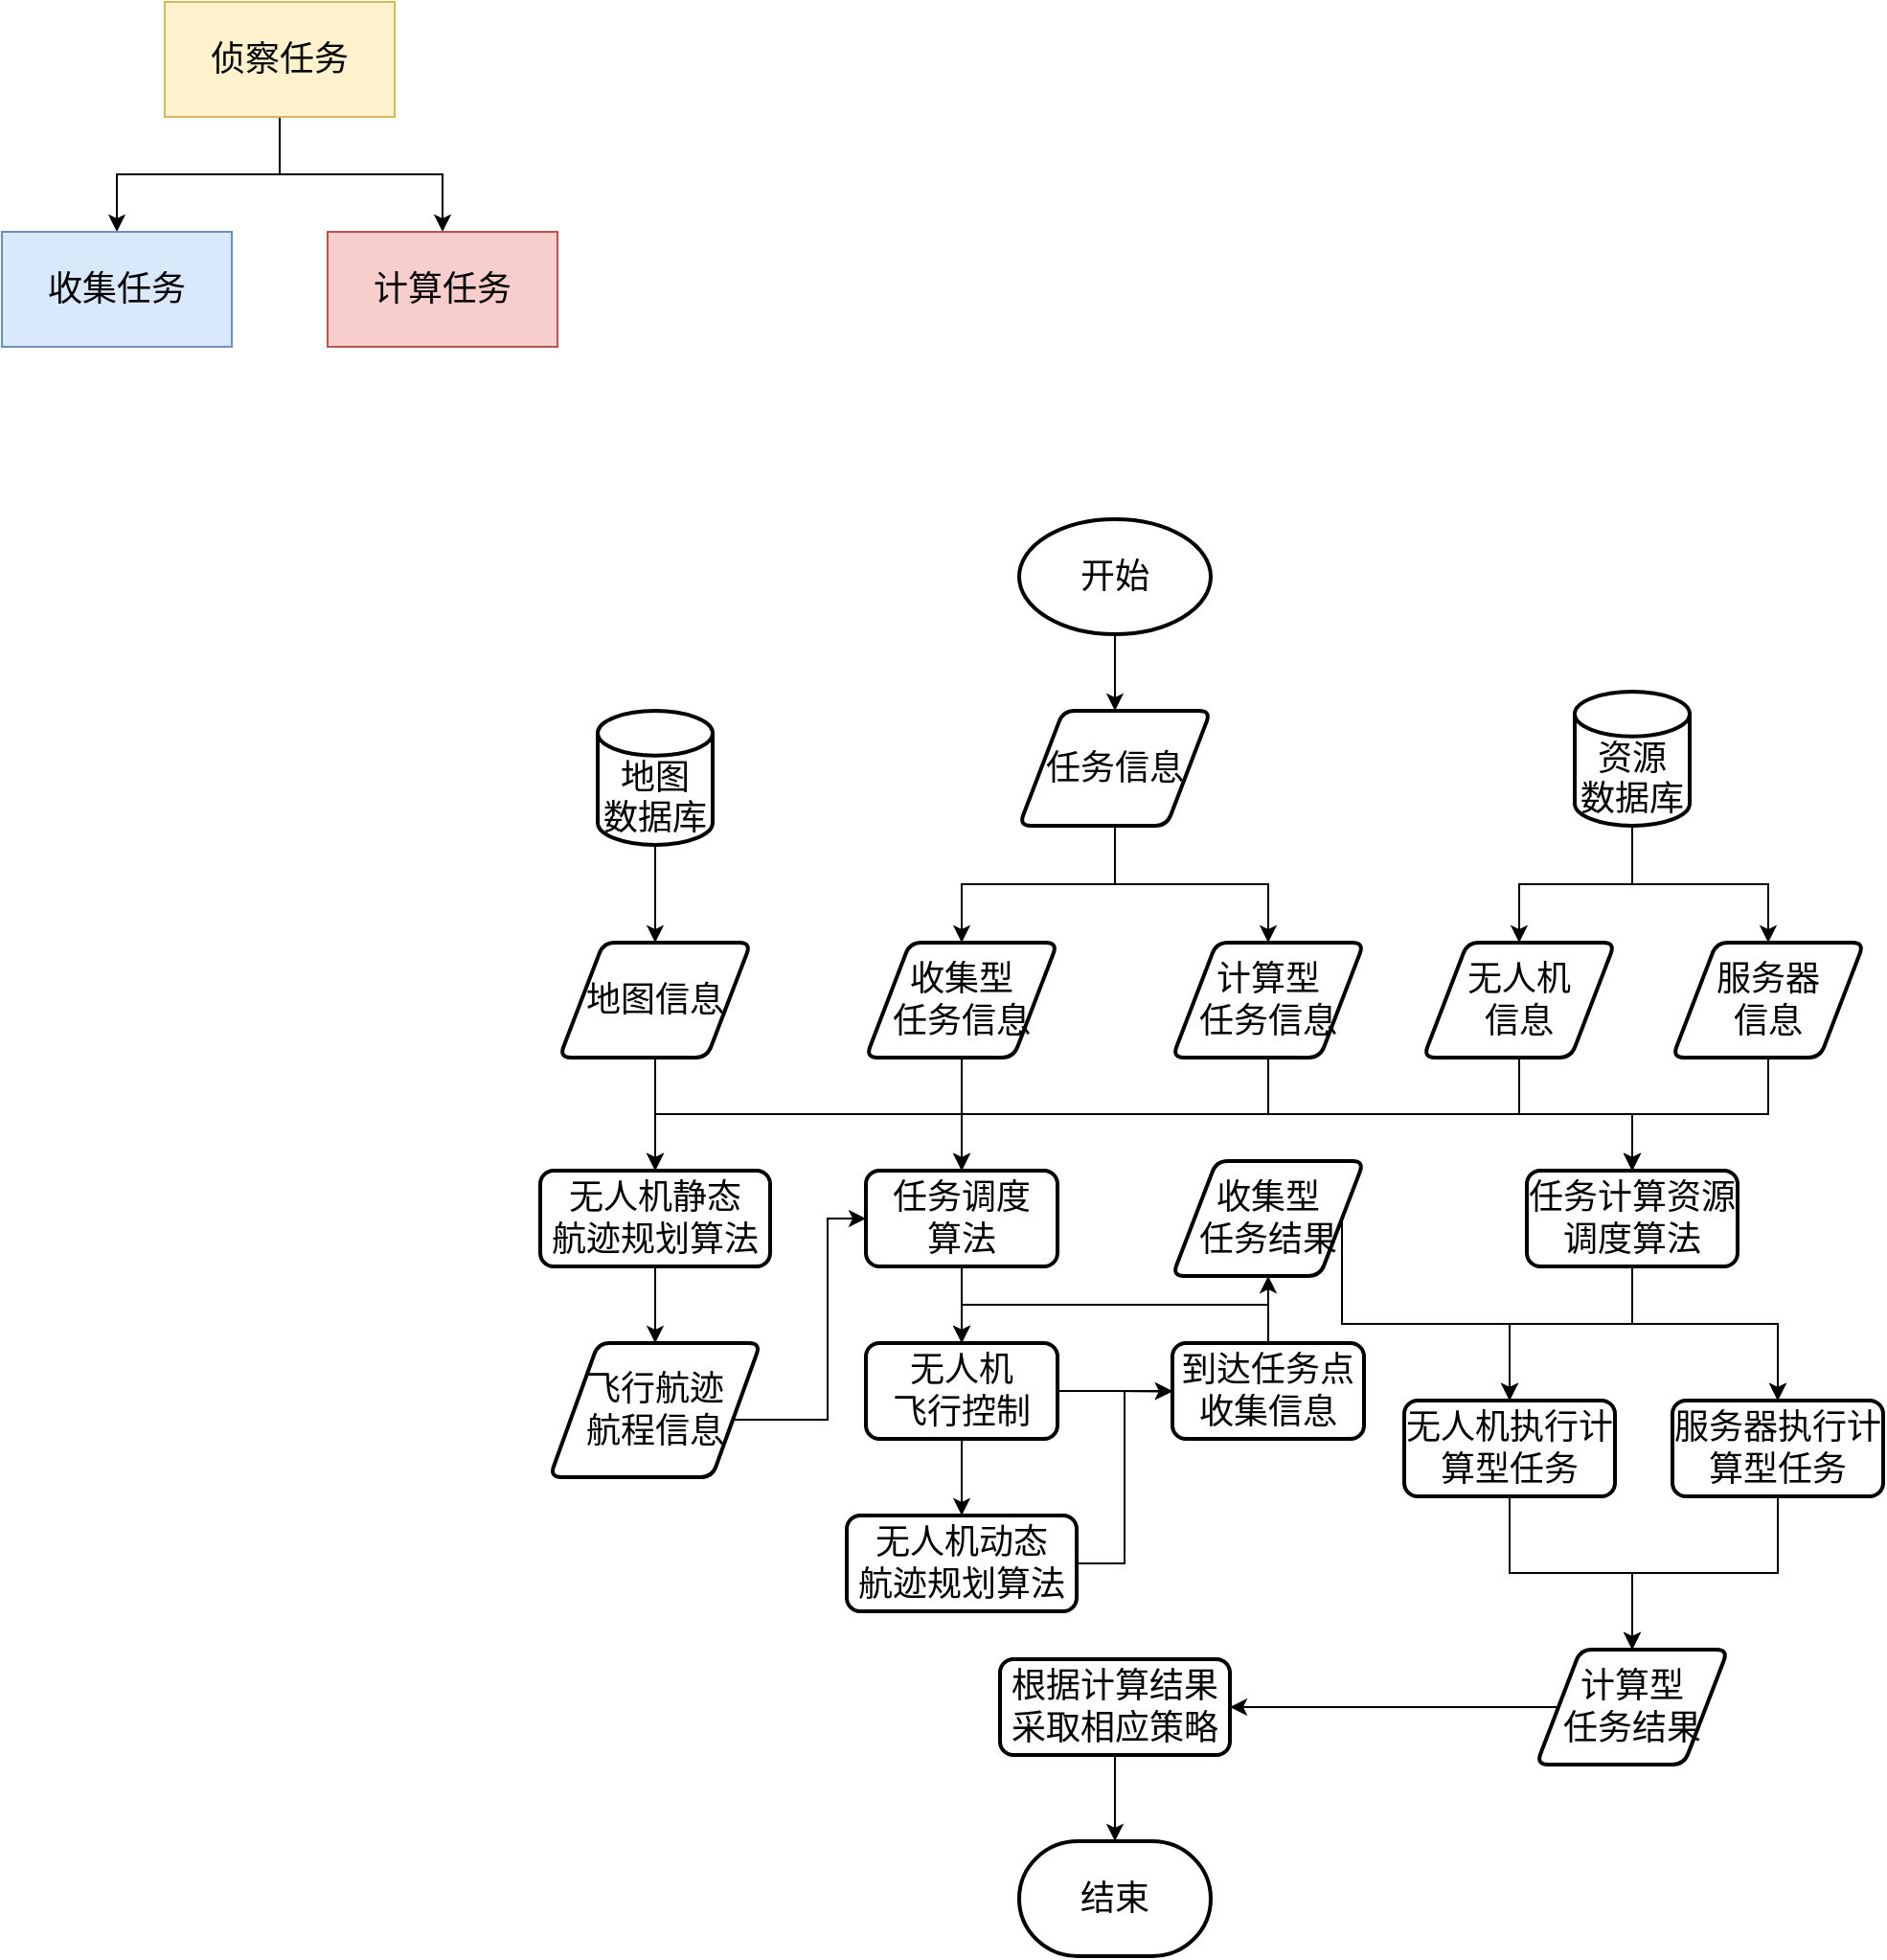 <mxfile version="18.0.6" type="device"><diagram id="ls8kDcxvhclWdrMPhqlD" name="第 1 页"><mxGraphModel dx="1185" dy="729" grid="1" gridSize="10" guides="1" tooltips="1" connect="1" arrows="1" fold="1" page="1" pageScale="1" pageWidth="827" pageHeight="1169" math="0" shadow="0"><root><mxCell id="0"/><mxCell id="1" parent="0"/><mxCell id="FdmHvX8s_aSkpZ8n-HjB-4" style="edgeStyle=orthogonalEdgeStyle;rounded=0;orthogonalLoop=1;jettySize=auto;html=1;exitX=0.5;exitY=1;exitDx=0;exitDy=0;entryX=0.5;entryY=0;entryDx=0;entryDy=0;fontSize=18;" parent="1" source="FdmHvX8s_aSkpZ8n-HjB-1" target="FdmHvX8s_aSkpZ8n-HjB-3" edge="1"><mxGeometry relative="1" as="geometry"/></mxCell><mxCell id="FdmHvX8s_aSkpZ8n-HjB-5" style="edgeStyle=orthogonalEdgeStyle;rounded=0;orthogonalLoop=1;jettySize=auto;html=1;exitX=0.5;exitY=1;exitDx=0;exitDy=0;entryX=0.5;entryY=0;entryDx=0;entryDy=0;fontSize=18;" parent="1" source="FdmHvX8s_aSkpZ8n-HjB-1" target="FdmHvX8s_aSkpZ8n-HjB-2" edge="1"><mxGeometry relative="1" as="geometry"/></mxCell><mxCell id="FdmHvX8s_aSkpZ8n-HjB-1" value="侦察任务" style="rounded=0;whiteSpace=wrap;html=1;fontSize=18;fillColor=#fff2cc;strokeColor=#d6b656;" parent="1" vertex="1"><mxGeometry x="354" y="40" width="120" height="60" as="geometry"/></mxCell><mxCell id="FdmHvX8s_aSkpZ8n-HjB-2" value="计算任务" style="rounded=0;whiteSpace=wrap;html=1;fontSize=18;fillColor=#f8cecc;strokeColor=#b85450;" parent="1" vertex="1"><mxGeometry x="439" y="160" width="120" height="60" as="geometry"/></mxCell><mxCell id="FdmHvX8s_aSkpZ8n-HjB-3" value="收集任务" style="rounded=0;whiteSpace=wrap;html=1;fontSize=18;fillColor=#dae8fc;strokeColor=#6c8ebf;" parent="1" vertex="1"><mxGeometry x="269" y="160" width="120" height="60" as="geometry"/></mxCell><mxCell id="At9tZDyokttXw2EhnbKj-4" style="edgeStyle=orthogonalEdgeStyle;rounded=0;orthogonalLoop=1;jettySize=auto;html=1;exitX=0.5;exitY=1;exitDx=0;exitDy=0;exitPerimeter=0;entryX=0.5;entryY=0;entryDx=0;entryDy=0;fontSize=18;" parent="1" source="At9tZDyokttXw2EhnbKj-1" target="At9tZDyokttXw2EhnbKj-3" edge="1"><mxGeometry relative="1" as="geometry"/></mxCell><mxCell id="At9tZDyokttXw2EhnbKj-1" value="&lt;font style=&quot;font-size: 18px;&quot;&gt;开始&lt;/font&gt;" style="strokeWidth=2;html=1;shape=mxgraph.flowchart.start_1;whiteSpace=wrap;" parent="1" vertex="1"><mxGeometry x="800" y="310" width="100" height="60" as="geometry"/></mxCell><mxCell id="At9tZDyokttXw2EhnbKj-2" value="结束" style="strokeWidth=2;html=1;shape=mxgraph.flowchart.terminator;whiteSpace=wrap;fontSize=18;" parent="1" vertex="1"><mxGeometry x="800" y="1000" width="100" height="60" as="geometry"/></mxCell><mxCell id="At9tZDyokttXw2EhnbKj-8" style="edgeStyle=orthogonalEdgeStyle;rounded=0;orthogonalLoop=1;jettySize=auto;html=1;exitX=0.5;exitY=1;exitDx=0;exitDy=0;entryX=0.5;entryY=0;entryDx=0;entryDy=0;fontSize=18;" parent="1" source="At9tZDyokttXw2EhnbKj-3" target="At9tZDyokttXw2EhnbKj-6" edge="1"><mxGeometry relative="1" as="geometry"/></mxCell><mxCell id="At9tZDyokttXw2EhnbKj-9" style="edgeStyle=orthogonalEdgeStyle;rounded=0;orthogonalLoop=1;jettySize=auto;html=1;exitX=0.5;exitY=1;exitDx=0;exitDy=0;entryX=0.5;entryY=0;entryDx=0;entryDy=0;fontSize=18;" parent="1" source="At9tZDyokttXw2EhnbKj-3" target="At9tZDyokttXw2EhnbKj-5" edge="1"><mxGeometry relative="1" as="geometry"/></mxCell><mxCell id="At9tZDyokttXw2EhnbKj-3" value="任务信息" style="shape=parallelogram;html=1;strokeWidth=2;perimeter=parallelogramPerimeter;whiteSpace=wrap;rounded=1;arcSize=12;size=0.23;fontSize=18;" parent="1" vertex="1"><mxGeometry x="800" y="410" width="100" height="60" as="geometry"/></mxCell><mxCell id="At9tZDyokttXw2EhnbKj-65" style="edgeStyle=orthogonalEdgeStyle;rounded=0;orthogonalLoop=1;jettySize=auto;html=1;exitX=0.5;exitY=1;exitDx=0;exitDy=0;entryX=0.5;entryY=0;entryDx=0;entryDy=0;fontSize=18;" parent="1" source="At9tZDyokttXw2EhnbKj-5" target="At9tZDyokttXw2EhnbKj-44" edge="1"><mxGeometry relative="1" as="geometry"/></mxCell><mxCell id="At9tZDyokttXw2EhnbKj-5" value="计算型&lt;br&gt;任务信息" style="shape=parallelogram;html=1;strokeWidth=2;perimeter=parallelogramPerimeter;whiteSpace=wrap;rounded=1;arcSize=12;size=0.23;fontSize=18;" parent="1" vertex="1"><mxGeometry x="880" y="531" width="100" height="60" as="geometry"/></mxCell><mxCell id="At9tZDyokttXw2EhnbKj-18" style="edgeStyle=orthogonalEdgeStyle;rounded=0;orthogonalLoop=1;jettySize=auto;html=1;exitX=0.5;exitY=1;exitDx=0;exitDy=0;entryX=0.5;entryY=0;entryDx=0;entryDy=0;fontSize=18;" parent="1" source="At9tZDyokttXw2EhnbKj-6" target="At9tZDyokttXw2EhnbKj-16" edge="1"><mxGeometry relative="1" as="geometry"/></mxCell><mxCell id="At9tZDyokttXw2EhnbKj-25" style="edgeStyle=orthogonalEdgeStyle;rounded=0;orthogonalLoop=1;jettySize=auto;html=1;exitX=0.5;exitY=1;exitDx=0;exitDy=0;entryX=0.5;entryY=0;entryDx=0;entryDy=0;fontSize=18;" parent="1" source="At9tZDyokttXw2EhnbKj-6" target="At9tZDyokttXw2EhnbKj-21" edge="1"><mxGeometry relative="1" as="geometry"/></mxCell><mxCell id="At9tZDyokttXw2EhnbKj-6" value="收集型&lt;br&gt;任务信息" style="shape=parallelogram;html=1;strokeWidth=2;perimeter=parallelogramPerimeter;whiteSpace=wrap;rounded=1;arcSize=12;size=0.23;fontSize=18;" parent="1" vertex="1"><mxGeometry x="720" y="531" width="100" height="60" as="geometry"/></mxCell><mxCell id="At9tZDyokttXw2EhnbKj-12" style="edgeStyle=orthogonalEdgeStyle;rounded=0;orthogonalLoop=1;jettySize=auto;html=1;exitX=0.5;exitY=1;exitDx=0;exitDy=0;exitPerimeter=0;entryX=0.5;entryY=0;entryDx=0;entryDy=0;fontSize=18;" parent="1" source="At9tZDyokttXw2EhnbKj-10" target="At9tZDyokttXw2EhnbKj-11" edge="1"><mxGeometry relative="1" as="geometry"/></mxCell><mxCell id="At9tZDyokttXw2EhnbKj-10" value="&lt;br&gt;地图&lt;br&gt;数据库" style="strokeWidth=2;html=1;shape=mxgraph.flowchart.database;whiteSpace=wrap;fontSize=18;" parent="1" vertex="1"><mxGeometry x="580" y="410" width="60" height="70" as="geometry"/></mxCell><mxCell id="At9tZDyokttXw2EhnbKj-17" style="edgeStyle=orthogonalEdgeStyle;rounded=0;orthogonalLoop=1;jettySize=auto;html=1;exitX=0.5;exitY=1;exitDx=0;exitDy=0;entryX=0.5;entryY=0;entryDx=0;entryDy=0;fontSize=18;" parent="1" source="At9tZDyokttXw2EhnbKj-11" target="At9tZDyokttXw2EhnbKj-16" edge="1"><mxGeometry relative="1" as="geometry"/></mxCell><mxCell id="At9tZDyokttXw2EhnbKj-11" value="地图信息" style="shape=parallelogram;html=1;strokeWidth=2;perimeter=parallelogramPerimeter;whiteSpace=wrap;rounded=1;arcSize=12;size=0.23;fontSize=18;" parent="1" vertex="1"><mxGeometry x="560" y="531" width="100" height="60" as="geometry"/></mxCell><mxCell id="At9tZDyokttXw2EhnbKj-13" style="edgeStyle=orthogonalEdgeStyle;rounded=0;orthogonalLoop=1;jettySize=auto;html=1;exitX=0.5;exitY=1;exitDx=0;exitDy=0;exitPerimeter=0;entryX=0.5;entryY=0;entryDx=0;entryDy=0;fontSize=18;" parent="1" source="At9tZDyokttXw2EhnbKj-14" target="At9tZDyokttXw2EhnbKj-15" edge="1"><mxGeometry relative="1" as="geometry"/></mxCell><mxCell id="At9tZDyokttXw2EhnbKj-30" style="edgeStyle=orthogonalEdgeStyle;rounded=0;orthogonalLoop=1;jettySize=auto;html=1;exitX=0.5;exitY=1;exitDx=0;exitDy=0;exitPerimeter=0;entryX=0.5;entryY=0;entryDx=0;entryDy=0;fontSize=18;" parent="1" source="At9tZDyokttXw2EhnbKj-14" target="At9tZDyokttXw2EhnbKj-29" edge="1"><mxGeometry relative="1" as="geometry"/></mxCell><mxCell id="At9tZDyokttXw2EhnbKj-14" value="&lt;br&gt;资源&lt;br&gt;数据库" style="strokeWidth=2;html=1;shape=mxgraph.flowchart.database;whiteSpace=wrap;fontSize=18;" parent="1" vertex="1"><mxGeometry x="1090" y="400" width="60" height="70" as="geometry"/></mxCell><mxCell id="At9tZDyokttXw2EhnbKj-31" style="edgeStyle=orthogonalEdgeStyle;rounded=0;orthogonalLoop=1;jettySize=auto;html=1;exitX=0.5;exitY=1;exitDx=0;exitDy=0;entryX=0.5;entryY=0;entryDx=0;entryDy=0;fontSize=18;" parent="1" source="At9tZDyokttXw2EhnbKj-15" target="At9tZDyokttXw2EhnbKj-21" edge="1"><mxGeometry relative="1" as="geometry"/></mxCell><mxCell id="At9tZDyokttXw2EhnbKj-46" style="edgeStyle=orthogonalEdgeStyle;rounded=0;orthogonalLoop=1;jettySize=auto;html=1;exitX=0.5;exitY=1;exitDx=0;exitDy=0;entryX=0.5;entryY=0;entryDx=0;entryDy=0;fontSize=18;" parent="1" source="At9tZDyokttXw2EhnbKj-15" target="At9tZDyokttXw2EhnbKj-44" edge="1"><mxGeometry relative="1" as="geometry"/></mxCell><mxCell id="At9tZDyokttXw2EhnbKj-15" value="无人机&lt;br&gt;信息" style="shape=parallelogram;html=1;strokeWidth=2;perimeter=parallelogramPerimeter;whiteSpace=wrap;rounded=1;arcSize=12;size=0.23;fontSize=18;" parent="1" vertex="1"><mxGeometry x="1011" y="531" width="100" height="60" as="geometry"/></mxCell><mxCell id="At9tZDyokttXw2EhnbKj-22" style="edgeStyle=orthogonalEdgeStyle;rounded=0;orthogonalLoop=1;jettySize=auto;html=1;exitX=0.5;exitY=1;exitDx=0;exitDy=0;entryX=0.5;entryY=0;entryDx=0;entryDy=0;fontSize=18;" parent="1" source="At9tZDyokttXw2EhnbKj-16" target="At9tZDyokttXw2EhnbKj-19" edge="1"><mxGeometry relative="1" as="geometry"/></mxCell><mxCell id="At9tZDyokttXw2EhnbKj-16" value="无人机静态&lt;br&gt;航迹规划算法" style="rounded=1;whiteSpace=wrap;html=1;absoluteArcSize=1;arcSize=14;strokeWidth=2;fontSize=18;" parent="1" vertex="1"><mxGeometry x="550" y="650" width="120" height="50" as="geometry"/></mxCell><mxCell id="At9tZDyokttXw2EhnbKj-24" style="edgeStyle=orthogonalEdgeStyle;rounded=0;orthogonalLoop=1;jettySize=auto;html=1;exitX=1;exitY=0.75;exitDx=0;exitDy=0;entryX=0;entryY=0.5;entryDx=0;entryDy=0;fontSize=18;" parent="1" source="At9tZDyokttXw2EhnbKj-19" target="At9tZDyokttXw2EhnbKj-21" edge="1"><mxGeometry relative="1" as="geometry"><Array as="points"><mxPoint x="700" y="780"/><mxPoint x="700" y="675"/></Array></mxGeometry></mxCell><mxCell id="At9tZDyokttXw2EhnbKj-19" value="飞行航迹&lt;br&gt;航程信息" style="shape=parallelogram;html=1;strokeWidth=2;perimeter=parallelogramPerimeter;whiteSpace=wrap;rounded=1;arcSize=12;size=0.23;fontSize=18;" parent="1" vertex="1"><mxGeometry x="555" y="740" width="110" height="70" as="geometry"/></mxCell><mxCell id="At9tZDyokttXw2EhnbKj-35" style="edgeStyle=orthogonalEdgeStyle;rounded=0;orthogonalLoop=1;jettySize=auto;html=1;exitX=0.5;exitY=1;exitDx=0;exitDy=0;fontSize=18;" parent="1" source="At9tZDyokttXw2EhnbKj-21" target="At9tZDyokttXw2EhnbKj-34" edge="1"><mxGeometry relative="1" as="geometry"/></mxCell><mxCell id="At9tZDyokttXw2EhnbKj-21" value="任务调度&lt;br&gt;算法" style="rounded=1;whiteSpace=wrap;html=1;absoluteArcSize=1;arcSize=14;strokeWidth=2;fontSize=18;" parent="1" vertex="1"><mxGeometry x="720" y="650" width="100" height="50" as="geometry"/></mxCell><mxCell id="At9tZDyokttXw2EhnbKj-47" style="edgeStyle=orthogonalEdgeStyle;rounded=0;orthogonalLoop=1;jettySize=auto;html=1;exitX=0.5;exitY=1;exitDx=0;exitDy=0;entryX=0.5;entryY=0;entryDx=0;entryDy=0;fontSize=18;" parent="1" source="At9tZDyokttXw2EhnbKj-29" target="At9tZDyokttXw2EhnbKj-44" edge="1"><mxGeometry relative="1" as="geometry"/></mxCell><mxCell id="At9tZDyokttXw2EhnbKj-29" value="服务器&lt;br&gt;信息" style="shape=parallelogram;html=1;strokeWidth=2;perimeter=parallelogramPerimeter;whiteSpace=wrap;rounded=1;arcSize=12;size=0.23;fontSize=18;" parent="1" vertex="1"><mxGeometry x="1141" y="531" width="100" height="60" as="geometry"/></mxCell><mxCell id="At9tZDyokttXw2EhnbKj-37" style="edgeStyle=orthogonalEdgeStyle;rounded=0;orthogonalLoop=1;jettySize=auto;html=1;exitX=0.5;exitY=1;exitDx=0;exitDy=0;entryX=0.5;entryY=0;entryDx=0;entryDy=0;fontSize=18;" parent="1" source="At9tZDyokttXw2EhnbKj-34" target="At9tZDyokttXw2EhnbKj-36" edge="1"><mxGeometry relative="1" as="geometry"/></mxCell><mxCell id="At9tZDyokttXw2EhnbKj-43" style="edgeStyle=orthogonalEdgeStyle;rounded=0;orthogonalLoop=1;jettySize=auto;html=1;exitX=1;exitY=0.5;exitDx=0;exitDy=0;fontSize=18;" parent="1" source="At9tZDyokttXw2EhnbKj-34" edge="1"><mxGeometry relative="1" as="geometry"><mxPoint x="880" y="765.276" as="targetPoint"/></mxGeometry></mxCell><mxCell id="At9tZDyokttXw2EhnbKj-34" value="无人机&lt;br&gt;飞行控制" style="rounded=1;whiteSpace=wrap;html=1;absoluteArcSize=1;arcSize=14;strokeWidth=2;fontSize=18;" parent="1" vertex="1"><mxGeometry x="720" y="740" width="100" height="50" as="geometry"/></mxCell><mxCell id="At9tZDyokttXw2EhnbKj-41" style="edgeStyle=orthogonalEdgeStyle;rounded=0;orthogonalLoop=1;jettySize=auto;html=1;exitX=1;exitY=0.5;exitDx=0;exitDy=0;entryX=0;entryY=0.5;entryDx=0;entryDy=0;fontSize=18;" parent="1" source="At9tZDyokttXw2EhnbKj-36" target="At9tZDyokttXw2EhnbKj-40" edge="1"><mxGeometry relative="1" as="geometry"/></mxCell><mxCell id="At9tZDyokttXw2EhnbKj-36" value="无人机动态&lt;br&gt;航迹规划算法" style="rounded=1;whiteSpace=wrap;html=1;absoluteArcSize=1;arcSize=14;strokeWidth=2;fontSize=18;" parent="1" vertex="1"><mxGeometry x="710" y="830" width="120" height="50" as="geometry"/></mxCell><mxCell id="At9tZDyokttXw2EhnbKj-66" style="edgeStyle=orthogonalEdgeStyle;rounded=0;orthogonalLoop=1;jettySize=auto;html=1;exitX=1;exitY=0.5;exitDx=0;exitDy=0;entryX=0.5;entryY=0;entryDx=0;entryDy=0;fontSize=18;" parent="1" source="At9tZDyokttXw2EhnbKj-38" target="At9tZDyokttXw2EhnbKj-48" edge="1"><mxGeometry relative="1" as="geometry"><Array as="points"><mxPoint x="969" y="730"/><mxPoint x="1056" y="730"/></Array></mxGeometry></mxCell><mxCell id="At9tZDyokttXw2EhnbKj-67" style="edgeStyle=orthogonalEdgeStyle;rounded=0;orthogonalLoop=1;jettySize=auto;html=1;exitX=1;exitY=0.5;exitDx=0;exitDy=0;entryX=0.5;entryY=0;entryDx=0;entryDy=0;fontSize=18;" parent="1" source="At9tZDyokttXw2EhnbKj-38" target="At9tZDyokttXw2EhnbKj-49" edge="1"><mxGeometry relative="1" as="geometry"><Array as="points"><mxPoint x="969" y="730"/><mxPoint x="1196" y="730"/></Array></mxGeometry></mxCell><mxCell id="At9tZDyokttXw2EhnbKj-38" value="收集型&lt;br&gt;任务结果" style="shape=parallelogram;html=1;strokeWidth=2;perimeter=parallelogramPerimeter;whiteSpace=wrap;rounded=1;arcSize=12;size=0.23;fontSize=18;" parent="1" vertex="1"><mxGeometry x="880" y="645" width="100" height="60" as="geometry"/></mxCell><mxCell id="At9tZDyokttXw2EhnbKj-42" style="edgeStyle=orthogonalEdgeStyle;rounded=0;orthogonalLoop=1;jettySize=auto;html=1;exitX=0.5;exitY=0;exitDx=0;exitDy=0;entryX=0.5;entryY=1;entryDx=0;entryDy=0;fontSize=18;" parent="1" source="At9tZDyokttXw2EhnbKj-40" target="At9tZDyokttXw2EhnbKj-38" edge="1"><mxGeometry relative="1" as="geometry"/></mxCell><mxCell id="At9tZDyokttXw2EhnbKj-60" style="edgeStyle=orthogonalEdgeStyle;rounded=0;orthogonalLoop=1;jettySize=auto;html=1;exitX=0.5;exitY=0;exitDx=0;exitDy=0;entryX=0.5;entryY=0;entryDx=0;entryDy=0;fontSize=18;" parent="1" source="At9tZDyokttXw2EhnbKj-40" target="At9tZDyokttXw2EhnbKj-34" edge="1"><mxGeometry relative="1" as="geometry"/></mxCell><mxCell id="At9tZDyokttXw2EhnbKj-40" value="到达任务点&lt;br&gt;收集信息" style="rounded=1;whiteSpace=wrap;html=1;absoluteArcSize=1;arcSize=14;strokeWidth=2;fontSize=18;" parent="1" vertex="1"><mxGeometry x="880" y="740" width="100" height="50" as="geometry"/></mxCell><mxCell id="At9tZDyokttXw2EhnbKj-50" style="edgeStyle=orthogonalEdgeStyle;rounded=0;orthogonalLoop=1;jettySize=auto;html=1;exitX=0.5;exitY=1;exitDx=0;exitDy=0;entryX=0.5;entryY=0;entryDx=0;entryDy=0;fontSize=18;" parent="1" source="At9tZDyokttXw2EhnbKj-44" target="At9tZDyokttXw2EhnbKj-48" edge="1"><mxGeometry relative="1" as="geometry"><Array as="points"><mxPoint x="1120" y="730"/><mxPoint x="1056" y="730"/></Array></mxGeometry></mxCell><mxCell id="At9tZDyokttXw2EhnbKj-51" style="edgeStyle=orthogonalEdgeStyle;rounded=0;orthogonalLoop=1;jettySize=auto;html=1;exitX=0.5;exitY=1;exitDx=0;exitDy=0;entryX=0.5;entryY=0;entryDx=0;entryDy=0;fontSize=18;" parent="1" source="At9tZDyokttXw2EhnbKj-44" target="At9tZDyokttXw2EhnbKj-49" edge="1"><mxGeometry relative="1" as="geometry"><Array as="points"><mxPoint x="1120" y="730"/><mxPoint x="1196" y="730"/></Array></mxGeometry></mxCell><mxCell id="At9tZDyokttXw2EhnbKj-44" value="任务计算资源调度算法" style="rounded=1;whiteSpace=wrap;html=1;absoluteArcSize=1;arcSize=14;strokeWidth=2;fontSize=18;" parent="1" vertex="1"><mxGeometry x="1065" y="650" width="110" height="50" as="geometry"/></mxCell><mxCell id="At9tZDyokttXw2EhnbKj-58" style="edgeStyle=orthogonalEdgeStyle;rounded=0;orthogonalLoop=1;jettySize=auto;html=1;exitX=0.5;exitY=1;exitDx=0;exitDy=0;entryX=0.5;entryY=0;entryDx=0;entryDy=0;fontSize=18;" parent="1" source="At9tZDyokttXw2EhnbKj-48" target="At9tZDyokttXw2EhnbKj-56" edge="1"><mxGeometry relative="1" as="geometry"/></mxCell><mxCell id="At9tZDyokttXw2EhnbKj-48" value="无人机执行计算型任务" style="rounded=1;whiteSpace=wrap;html=1;absoluteArcSize=1;arcSize=14;strokeWidth=2;fontSize=18;" parent="1" vertex="1"><mxGeometry x="1001" y="770" width="110" height="50" as="geometry"/></mxCell><mxCell id="At9tZDyokttXw2EhnbKj-59" style="edgeStyle=orthogonalEdgeStyle;rounded=0;orthogonalLoop=1;jettySize=auto;html=1;exitX=0.5;exitY=1;exitDx=0;exitDy=0;entryX=0.5;entryY=0;entryDx=0;entryDy=0;fontSize=18;" parent="1" source="At9tZDyokttXw2EhnbKj-49" target="At9tZDyokttXw2EhnbKj-56" edge="1"><mxGeometry relative="1" as="geometry"/></mxCell><mxCell id="At9tZDyokttXw2EhnbKj-49" value="服务器执行计算型任务" style="rounded=1;whiteSpace=wrap;html=1;absoluteArcSize=1;arcSize=14;strokeWidth=2;fontSize=18;" parent="1" vertex="1"><mxGeometry x="1141" y="770" width="110" height="50" as="geometry"/></mxCell><mxCell id="At9tZDyokttXw2EhnbKj-63" style="edgeStyle=orthogonalEdgeStyle;rounded=0;orthogonalLoop=1;jettySize=auto;html=1;exitX=0;exitY=0.5;exitDx=0;exitDy=0;entryX=1;entryY=0.5;entryDx=0;entryDy=0;fontSize=18;" parent="1" source="At9tZDyokttXw2EhnbKj-56" target="At9tZDyokttXw2EhnbKj-62" edge="1"><mxGeometry relative="1" as="geometry"/></mxCell><mxCell id="At9tZDyokttXw2EhnbKj-56" value="计算型&lt;br&gt;任务结果" style="shape=parallelogram;html=1;strokeWidth=2;perimeter=parallelogramPerimeter;whiteSpace=wrap;rounded=1;arcSize=12;size=0.23;fontSize=18;" parent="1" vertex="1"><mxGeometry x="1070" y="900" width="100" height="60" as="geometry"/></mxCell><mxCell id="At9tZDyokttXw2EhnbKj-64" style="edgeStyle=orthogonalEdgeStyle;rounded=0;orthogonalLoop=1;jettySize=auto;html=1;exitX=0.5;exitY=1;exitDx=0;exitDy=0;entryX=0.5;entryY=0;entryDx=0;entryDy=0;entryPerimeter=0;fontSize=18;" parent="1" source="At9tZDyokttXw2EhnbKj-62" target="At9tZDyokttXw2EhnbKj-2" edge="1"><mxGeometry relative="1" as="geometry"/></mxCell><mxCell id="At9tZDyokttXw2EhnbKj-62" value="根据计算结果&lt;br&gt;采取相应策略" style="rounded=1;whiteSpace=wrap;html=1;absoluteArcSize=1;arcSize=14;strokeWidth=2;fontSize=18;" parent="1" vertex="1"><mxGeometry x="790" y="905" width="120" height="50" as="geometry"/></mxCell></root></mxGraphModel></diagram></mxfile>